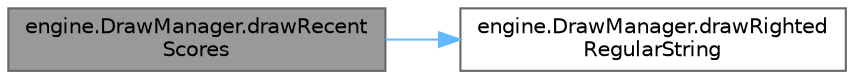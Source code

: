 digraph "engine.DrawManager.drawRecentScores"
{
 // LATEX_PDF_SIZE
  bgcolor="transparent";
  edge [fontname=Helvetica,fontsize=10,labelfontname=Helvetica,labelfontsize=10];
  node [fontname=Helvetica,fontsize=10,shape=box,height=0.2,width=0.4];
  rankdir="LR";
  Node1 [id="Node000001",label="engine.DrawManager.drawRecent\lScores",height=0.2,width=0.4,color="gray40", fillcolor="grey60", style="filled", fontcolor="black",tooltip="Draws recent scores."];
  Node1 -> Node2 [id="edge1_Node000001_Node000002",color="steelblue1",style="solid",tooltip=" "];
  Node2 [id="Node000002",label="engine.DrawManager.drawRighted\lRegularString",height=0.2,width=0.4,color="grey40", fillcolor="white", style="filled",URL="$classengine_1_1_draw_manager.html#ad26c31aa42615ba57f539431985e4978",tooltip="Draws a righted string on regular font."];
}
